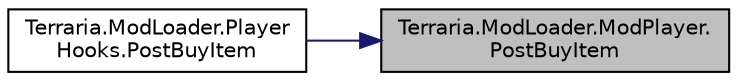 digraph "Terraria.ModLoader.ModPlayer.PostBuyItem"
{
 // LATEX_PDF_SIZE
  edge [fontname="Helvetica",fontsize="10",labelfontname="Helvetica",labelfontsize="10"];
  node [fontname="Helvetica",fontsize="10",shape=record];
  rankdir="RL";
  Node1 [label="Terraria.ModLoader.ModPlayer.\lPostBuyItem",height=0.2,width=0.4,color="black", fillcolor="grey75", style="filled", fontcolor="black",tooltip="Called whenever the player buys an item from an NPC."];
  Node1 -> Node2 [dir="back",color="midnightblue",fontsize="10",style="solid",fontname="Helvetica"];
  Node2 [label="Terraria.ModLoader.Player\lHooks.PostBuyItem",height=0.2,width=0.4,color="black", fillcolor="white", style="filled",URL="$class_terraria_1_1_mod_loader_1_1_player_hooks.html#a2a1c6f089b9422dce42703bbc43eba83",tooltip=" "];
}
